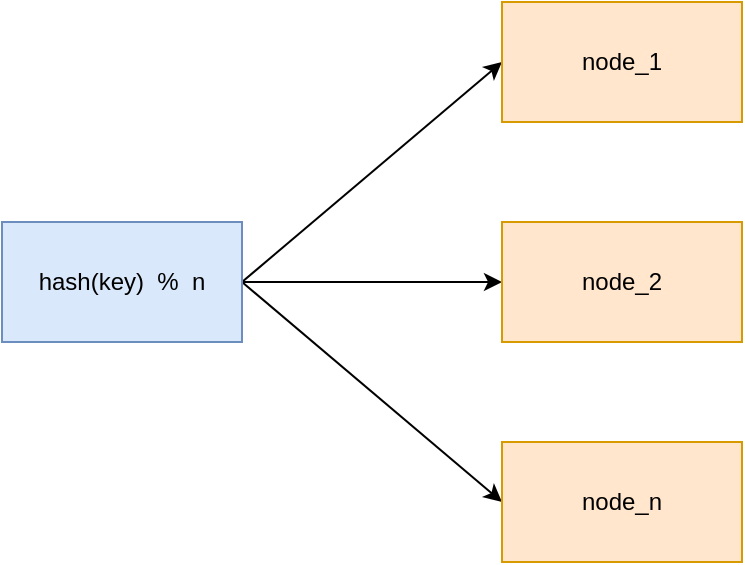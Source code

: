 <mxfile version="15.4.0" type="device" pages="2"><diagram id="iYWtsHYRbmtOI8i0rWoC" name="第 1 页"><mxGraphModel dx="946" dy="623" grid="1" gridSize="10" guides="1" tooltips="1" connect="1" arrows="1" fold="1" page="1" pageScale="1" pageWidth="827" pageHeight="1169" math="0" shadow="0"><root><mxCell id="0"/><mxCell id="1" parent="0"/><mxCell id="rjiwNRWpens2lks56KgG-5" style="rounded=0;orthogonalLoop=1;jettySize=auto;html=1;exitX=1;exitY=0.5;exitDx=0;exitDy=0;entryX=0;entryY=0.5;entryDx=0;entryDy=0;" edge="1" parent="1" source="rjiwNRWpens2lks56KgG-1" target="rjiwNRWpens2lks56KgG-2"><mxGeometry relative="1" as="geometry"/></mxCell><mxCell id="rjiwNRWpens2lks56KgG-6" style="edgeStyle=none;rounded=0;orthogonalLoop=1;jettySize=auto;html=1;exitX=1;exitY=0.5;exitDx=0;exitDy=0;entryX=0;entryY=0.5;entryDx=0;entryDy=0;" edge="1" parent="1" source="rjiwNRWpens2lks56KgG-1" target="rjiwNRWpens2lks56KgG-3"><mxGeometry relative="1" as="geometry"/></mxCell><mxCell id="rjiwNRWpens2lks56KgG-7" style="edgeStyle=none;rounded=0;orthogonalLoop=1;jettySize=auto;html=1;exitX=1;exitY=0.5;exitDx=0;exitDy=0;entryX=0;entryY=0.5;entryDx=0;entryDy=0;" edge="1" parent="1" source="rjiwNRWpens2lks56KgG-1" target="rjiwNRWpens2lks56KgG-4"><mxGeometry relative="1" as="geometry"/></mxCell><mxCell id="rjiwNRWpens2lks56KgG-1" value="hash(key)&amp;nbsp; %&amp;nbsp; n" style="rounded=0;whiteSpace=wrap;html=1;fillColor=#dae8fc;strokeColor=#6c8ebf;" vertex="1" parent="1"><mxGeometry x="190" y="230" width="120" height="60" as="geometry"/></mxCell><mxCell id="rjiwNRWpens2lks56KgG-2" value="node_1" style="rounded=0;whiteSpace=wrap;html=1;fillColor=#ffe6cc;strokeColor=#d79b00;" vertex="1" parent="1"><mxGeometry x="440" y="120" width="120" height="60" as="geometry"/></mxCell><mxCell id="rjiwNRWpens2lks56KgG-3" value="node_2" style="rounded=0;whiteSpace=wrap;html=1;fillColor=#ffe6cc;strokeColor=#d79b00;" vertex="1" parent="1"><mxGeometry x="440" y="230" width="120" height="60" as="geometry"/></mxCell><mxCell id="rjiwNRWpens2lks56KgG-4" value="node_n" style="rounded=0;whiteSpace=wrap;html=1;fillColor=#ffe6cc;strokeColor=#d79b00;" vertex="1" parent="1"><mxGeometry x="440" y="340" width="120" height="60" as="geometry"/></mxCell></root></mxGraphModel></diagram><diagram id="MV-wn9ndxQTTj1B75MrX" name="第 2 页"><mxGraphModel dx="946" dy="623" grid="1" gridSize="10" guides="1" tooltips="1" connect="1" arrows="1" fold="1" page="1" pageScale="1" pageWidth="827" pageHeight="1169" math="0" shadow="0"><root><mxCell id="jqM9NnYadSE_p2qiFoJD-0"/><mxCell id="jqM9NnYadSE_p2qiFoJD-1" parent="jqM9NnYadSE_p2qiFoJD-0"/></root></mxGraphModel></diagram></mxfile>